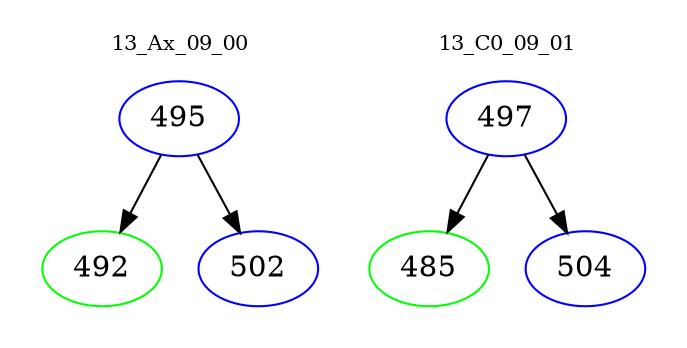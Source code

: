 digraph{
subgraph cluster_0 {
color = white
label = "13_Ax_09_00";
fontsize=10;
T0_495 [label="495", color="blue"]
T0_495 -> T0_492 [color="black"]
T0_492 [label="492", color="green"]
T0_495 -> T0_502 [color="black"]
T0_502 [label="502", color="blue"]
}
subgraph cluster_1 {
color = white
label = "13_C0_09_01";
fontsize=10;
T1_497 [label="497", color="blue"]
T1_497 -> T1_485 [color="black"]
T1_485 [label="485", color="green"]
T1_497 -> T1_504 [color="black"]
T1_504 [label="504", color="blue"]
}
}
